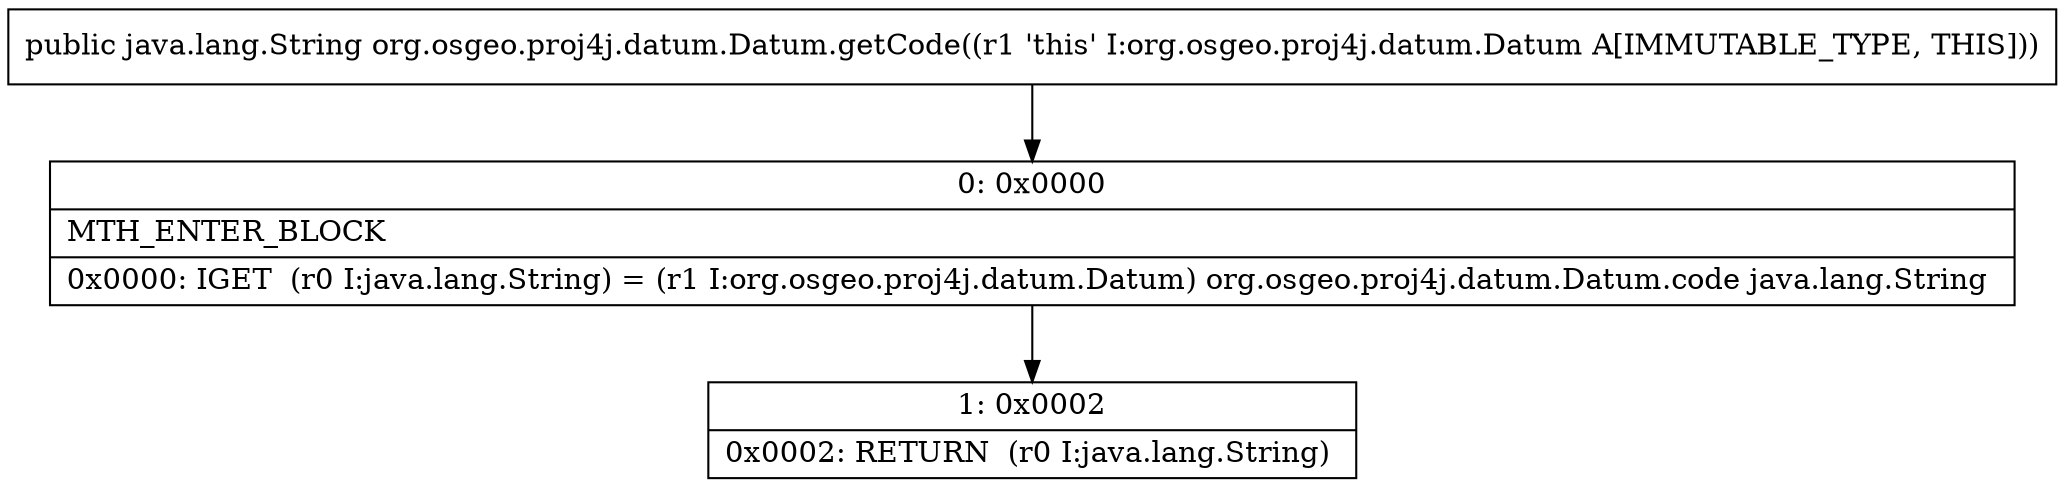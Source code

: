 digraph "CFG fororg.osgeo.proj4j.datum.Datum.getCode()Ljava\/lang\/String;" {
Node_0 [shape=record,label="{0\:\ 0x0000|MTH_ENTER_BLOCK\l|0x0000: IGET  (r0 I:java.lang.String) = (r1 I:org.osgeo.proj4j.datum.Datum) org.osgeo.proj4j.datum.Datum.code java.lang.String \l}"];
Node_1 [shape=record,label="{1\:\ 0x0002|0x0002: RETURN  (r0 I:java.lang.String) \l}"];
MethodNode[shape=record,label="{public java.lang.String org.osgeo.proj4j.datum.Datum.getCode((r1 'this' I:org.osgeo.proj4j.datum.Datum A[IMMUTABLE_TYPE, THIS])) }"];
MethodNode -> Node_0;
Node_0 -> Node_1;
}

